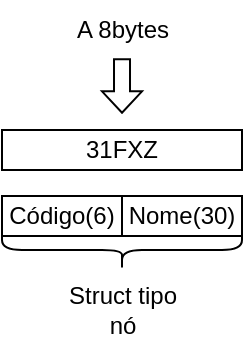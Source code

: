<mxfile>
    <diagram id="oqcR0v5FmdqVt3z6tz1f" name="Página-1">
        <mxGraphModel dx="700" dy="610" grid="1" gridSize="10" guides="1" tooltips="1" connect="1" arrows="1" fold="1" page="1" pageScale="1" pageWidth="827" pageHeight="1169" math="0" shadow="0">
            <root>
                <mxCell id="0"/>
                <mxCell id="1" parent="0"/>
                <mxCell id="2" value="A 8bytes" style="text;html=1;align=center;verticalAlign=middle;resizable=0;points=[];autosize=1;strokeColor=none;fillColor=none;" vertex="1" parent="1">
                    <mxGeometry x="65" y="55" width="70" height="30" as="geometry"/>
                </mxCell>
                <mxCell id="3" value="" style="shape=singleArrow;whiteSpace=wrap;html=1;arrowWidth=0.4;arrowSize=0.4;rotation=90;" vertex="1" parent="1">
                    <mxGeometry x="86.67" y="88" width="26.67" height="20" as="geometry"/>
                </mxCell>
                <mxCell id="4" value="31FXZ" style="whiteSpace=wrap;html=1;" vertex="1" parent="1">
                    <mxGeometry x="40" y="120" width="120" height="20" as="geometry"/>
                </mxCell>
                <mxCell id="5" value="Código(6)" style="whiteSpace=wrap;html=1;" vertex="1" parent="1">
                    <mxGeometry x="40" y="153" width="60" height="20" as="geometry"/>
                </mxCell>
                <mxCell id="6" value="Nome(30)" style="whiteSpace=wrap;html=1;" vertex="1" parent="1">
                    <mxGeometry x="100" y="153" width="60" height="20" as="geometry"/>
                </mxCell>
                <mxCell id="7" value="" style="shape=curlyBracket;whiteSpace=wrap;html=1;rounded=1;flipH=1;labelPosition=right;verticalLabelPosition=middle;align=left;verticalAlign=middle;rotation=90;" vertex="1" parent="1">
                    <mxGeometry x="90" y="120" width="20" height="120" as="geometry"/>
                </mxCell>
                <mxCell id="8" value="Struct tipo&lt;br&gt;nó" style="text;html=1;align=center;verticalAlign=middle;resizable=0;points=[];autosize=1;strokeColor=none;fillColor=none;" vertex="1" parent="1">
                    <mxGeometry x="60.01" y="190" width="80" height="40" as="geometry"/>
                </mxCell>
            </root>
        </mxGraphModel>
    </diagram>
</mxfile>